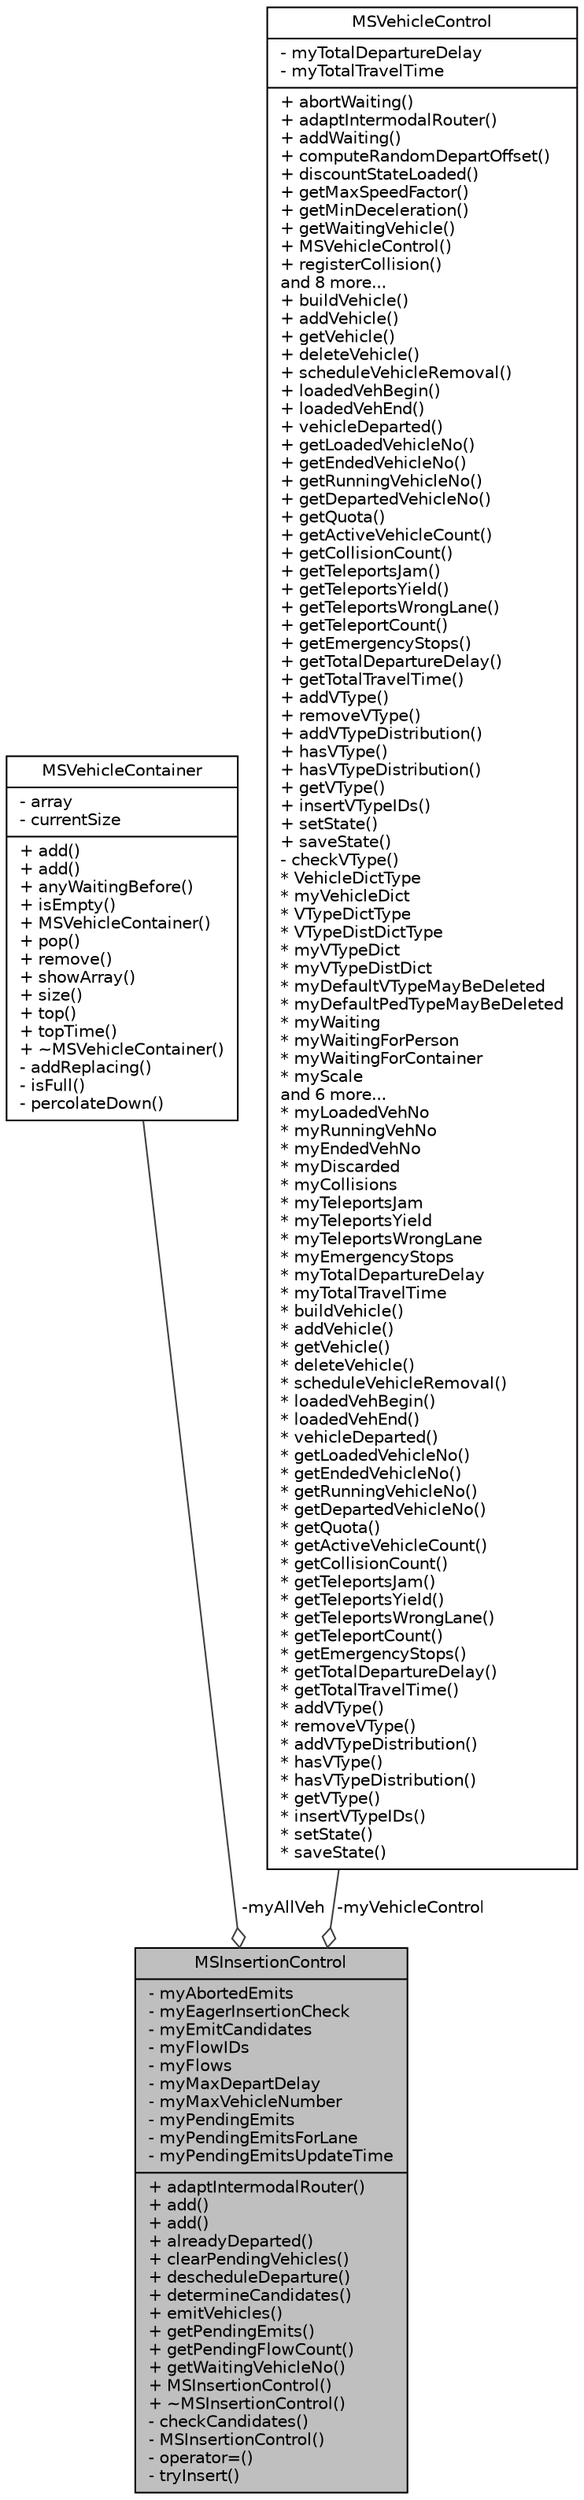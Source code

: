 digraph "MSInsertionControl"
{
  edge [fontname="Helvetica",fontsize="10",labelfontname="Helvetica",labelfontsize="10"];
  node [fontname="Helvetica",fontsize="10",shape=record];
  Node1 [label="{MSInsertionControl\n|- myAbortedEmits\l- myEagerInsertionCheck\l- myEmitCandidates\l- myFlowIDs\l- myFlows\l- myMaxDepartDelay\l- myMaxVehicleNumber\l- myPendingEmits\l- myPendingEmitsForLane\l- myPendingEmitsUpdateTime\l|+ adaptIntermodalRouter()\l+ add()\l+ add()\l+ alreadyDeparted()\l+ clearPendingVehicles()\l+ descheduleDeparture()\l+ determineCandidates()\l+ emitVehicles()\l+ getPendingEmits()\l+ getPendingFlowCount()\l+ getWaitingVehicleNo()\l+ MSInsertionControl()\l+ ~MSInsertionControl()\l- checkCandidates()\l- MSInsertionControl()\l- operator=()\l- tryInsert()\l}",height=0.2,width=0.4,color="black", fillcolor="grey75", style="filled", fontcolor="black"];
  Node2 -> Node1 [color="grey25",fontsize="10",style="solid",label=" -myAllVeh" ,arrowhead="odiamond",fontname="Helvetica"];
  Node2 [label="{MSVehicleContainer\n|- array\l- currentSize\l|+ add()\l+ add()\l+ anyWaitingBefore()\l+ isEmpty()\l+ MSVehicleContainer()\l+ pop()\l+ remove()\l+ showArray()\l+ size()\l+ top()\l+ topTime()\l+ ~MSVehicleContainer()\l- addReplacing()\l- isFull()\l- percolateDown()\l}",height=0.2,width=0.4,color="black", fillcolor="white", style="filled",URL="$dd/d95/class_m_s_vehicle_container.html"];
  Node3 -> Node1 [color="grey25",fontsize="10",style="solid",label=" -myVehicleControl" ,arrowhead="odiamond",fontname="Helvetica"];
  Node3 [label="{MSVehicleControl\n|- myTotalDepartureDelay\l- myTotalTravelTime\l|+ abortWaiting()\l+ adaptIntermodalRouter()\l+ addWaiting()\l+ computeRandomDepartOffset()\l+ discountStateLoaded()\l+ getMaxSpeedFactor()\l+ getMinDeceleration()\l+ getWaitingVehicle()\l+ MSVehicleControl()\l+ registerCollision()\land 8 more...\l+ buildVehicle()\l+ addVehicle()\l+ getVehicle()\l+ deleteVehicle()\l+ scheduleVehicleRemoval()\l+ loadedVehBegin()\l+ loadedVehEnd()\l+ vehicleDeparted()\l+ getLoadedVehicleNo()\l+ getEndedVehicleNo()\l+ getRunningVehicleNo()\l+ getDepartedVehicleNo()\l+ getQuota()\l+ getActiveVehicleCount()\l+ getCollisionCount()\l+ getTeleportsJam()\l+ getTeleportsYield()\l+ getTeleportsWrongLane()\l+ getTeleportCount()\l+ getEmergencyStops()\l+ getTotalDepartureDelay()\l+ getTotalTravelTime()\l+ addVType()\l+ removeVType()\l+ addVTypeDistribution()\l+ hasVType()\l+ hasVTypeDistribution()\l+ getVType()\l+ insertVTypeIDs()\l+ setState()\l+ saveState()\l- checkVType()\l* VehicleDictType\l* myVehicleDict\l* VTypeDictType\l* VTypeDistDictType\l* myVTypeDict\l* myVTypeDistDict\l* myDefaultVTypeMayBeDeleted\l* myDefaultPedTypeMayBeDeleted\l* myWaiting\l* myWaitingForPerson\l* myWaitingForContainer\l* myScale\land 6 more...\l* myLoadedVehNo\l* myRunningVehNo\l* myEndedVehNo\l* myDiscarded\l* myCollisions\l* myTeleportsJam\l* myTeleportsYield\l* myTeleportsWrongLane\l* myEmergencyStops\l* myTotalDepartureDelay\l* myTotalTravelTime\l* buildVehicle()\l* addVehicle()\l* getVehicle()\l* deleteVehicle()\l* scheduleVehicleRemoval()\l* loadedVehBegin()\l* loadedVehEnd()\l* vehicleDeparted()\l* getLoadedVehicleNo()\l* getEndedVehicleNo()\l* getRunningVehicleNo()\l* getDepartedVehicleNo()\l* getQuota()\l* getActiveVehicleCount()\l* getCollisionCount()\l* getTeleportsJam()\l* getTeleportsYield()\l* getTeleportsWrongLane()\l* getTeleportCount()\l* getEmergencyStops()\l* getTotalDepartureDelay()\l* getTotalTravelTime()\l* addVType()\l* removeVType()\l* addVTypeDistribution()\l* hasVType()\l* hasVTypeDistribution()\l* getVType()\l* insertVTypeIDs()\l* setState()\l* saveState()\l}",height=0.2,width=0.4,color="black", fillcolor="white", style="filled",URL="$db/d2f/class_m_s_vehicle_control.html",tooltip="The class responsible for building and deletion of vehicles. "];
}
